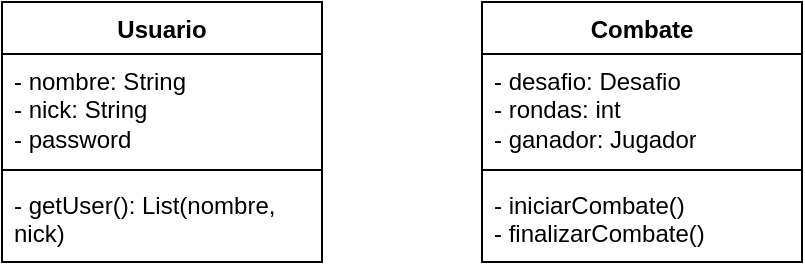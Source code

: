 <mxfile version="26.0.10">
  <diagram name="Page-1" id="c4acf3e9-155e-7222-9cf6-157b1a14988f">
    <mxGraphModel grid="1" page="1" gridSize="10" guides="1" tooltips="1" connect="1" arrows="1" fold="1" pageScale="1" pageWidth="850" pageHeight="1100" background="none" math="0" shadow="0">
      <root>
        <mxCell id="0" />
        <mxCell id="1" parent="0" />
        <mxCell id="iEGUo1FkYtEQyHlQIwaH-1" value="Usuario" style="swimlane;fontStyle=1;align=center;verticalAlign=top;childLayout=stackLayout;horizontal=1;startSize=26;horizontalStack=0;resizeParent=1;resizeParentMax=0;resizeLast=0;collapsible=1;marginBottom=0;whiteSpace=wrap;html=1;" vertex="1" parent="1">
          <mxGeometry x="60" y="10" width="160" height="130" as="geometry" />
        </mxCell>
        <mxCell id="iEGUo1FkYtEQyHlQIwaH-2" value="- nombre: String&lt;div&gt;- nick: String&lt;/div&gt;&lt;div&gt;- password&lt;/div&gt;" style="text;strokeColor=none;fillColor=none;align=left;verticalAlign=top;spacingLeft=4;spacingRight=4;overflow=hidden;rotatable=0;points=[[0,0.5],[1,0.5]];portConstraint=eastwest;whiteSpace=wrap;html=1;" vertex="1" parent="iEGUo1FkYtEQyHlQIwaH-1">
          <mxGeometry y="26" width="160" height="54" as="geometry" />
        </mxCell>
        <mxCell id="iEGUo1FkYtEQyHlQIwaH-3" value="" style="line;strokeWidth=1;fillColor=none;align=left;verticalAlign=middle;spacingTop=-1;spacingLeft=3;spacingRight=3;rotatable=0;labelPosition=right;points=[];portConstraint=eastwest;strokeColor=inherit;" vertex="1" parent="iEGUo1FkYtEQyHlQIwaH-1">
          <mxGeometry y="80" width="160" height="8" as="geometry" />
        </mxCell>
        <mxCell id="iEGUo1FkYtEQyHlQIwaH-4" value="- getUser(): List(nombre, nick)" style="text;strokeColor=none;fillColor=none;align=left;verticalAlign=top;spacingLeft=4;spacingRight=4;overflow=hidden;rotatable=0;points=[[0,0.5],[1,0.5]];portConstraint=eastwest;whiteSpace=wrap;html=1;" vertex="1" parent="iEGUo1FkYtEQyHlQIwaH-1">
          <mxGeometry y="88" width="160" height="42" as="geometry" />
        </mxCell>
        <mxCell id="iEGUo1FkYtEQyHlQIwaH-9" value="Combate" style="swimlane;fontStyle=1;align=center;verticalAlign=top;childLayout=stackLayout;horizontal=1;startSize=26;horizontalStack=0;resizeParent=1;resizeParentMax=0;resizeLast=0;collapsible=1;marginBottom=0;whiteSpace=wrap;html=1;" vertex="1" parent="1">
          <mxGeometry x="300" y="10" width="160" height="130" as="geometry" />
        </mxCell>
        <mxCell id="iEGUo1FkYtEQyHlQIwaH-10" value="- desafio: Desafio&lt;div&gt;- rondas: int&lt;/div&gt;&lt;div&gt;- ganador: Jugador&lt;/div&gt;" style="text;strokeColor=none;fillColor=none;align=left;verticalAlign=top;spacingLeft=4;spacingRight=4;overflow=hidden;rotatable=0;points=[[0,0.5],[1,0.5]];portConstraint=eastwest;whiteSpace=wrap;html=1;" vertex="1" parent="iEGUo1FkYtEQyHlQIwaH-9">
          <mxGeometry y="26" width="160" height="54" as="geometry" />
        </mxCell>
        <mxCell id="iEGUo1FkYtEQyHlQIwaH-11" value="" style="line;strokeWidth=1;fillColor=none;align=left;verticalAlign=middle;spacingTop=-1;spacingLeft=3;spacingRight=3;rotatable=0;labelPosition=right;points=[];portConstraint=eastwest;strokeColor=inherit;" vertex="1" parent="iEGUo1FkYtEQyHlQIwaH-9">
          <mxGeometry y="80" width="160" height="8" as="geometry" />
        </mxCell>
        <mxCell id="iEGUo1FkYtEQyHlQIwaH-12" value="- iniciarCombate()&lt;div&gt;- finalizarCombate()&lt;br&gt;&lt;div&gt;&lt;br&gt;&lt;/div&gt;&lt;/div&gt;" style="text;strokeColor=none;fillColor=none;align=left;verticalAlign=top;spacingLeft=4;spacingRight=4;overflow=hidden;rotatable=0;points=[[0,0.5],[1,0.5]];portConstraint=eastwest;whiteSpace=wrap;html=1;" vertex="1" parent="iEGUo1FkYtEQyHlQIwaH-9">
          <mxGeometry y="88" width="160" height="42" as="geometry" />
        </mxCell>
      </root>
    </mxGraphModel>
  </diagram>
</mxfile>

